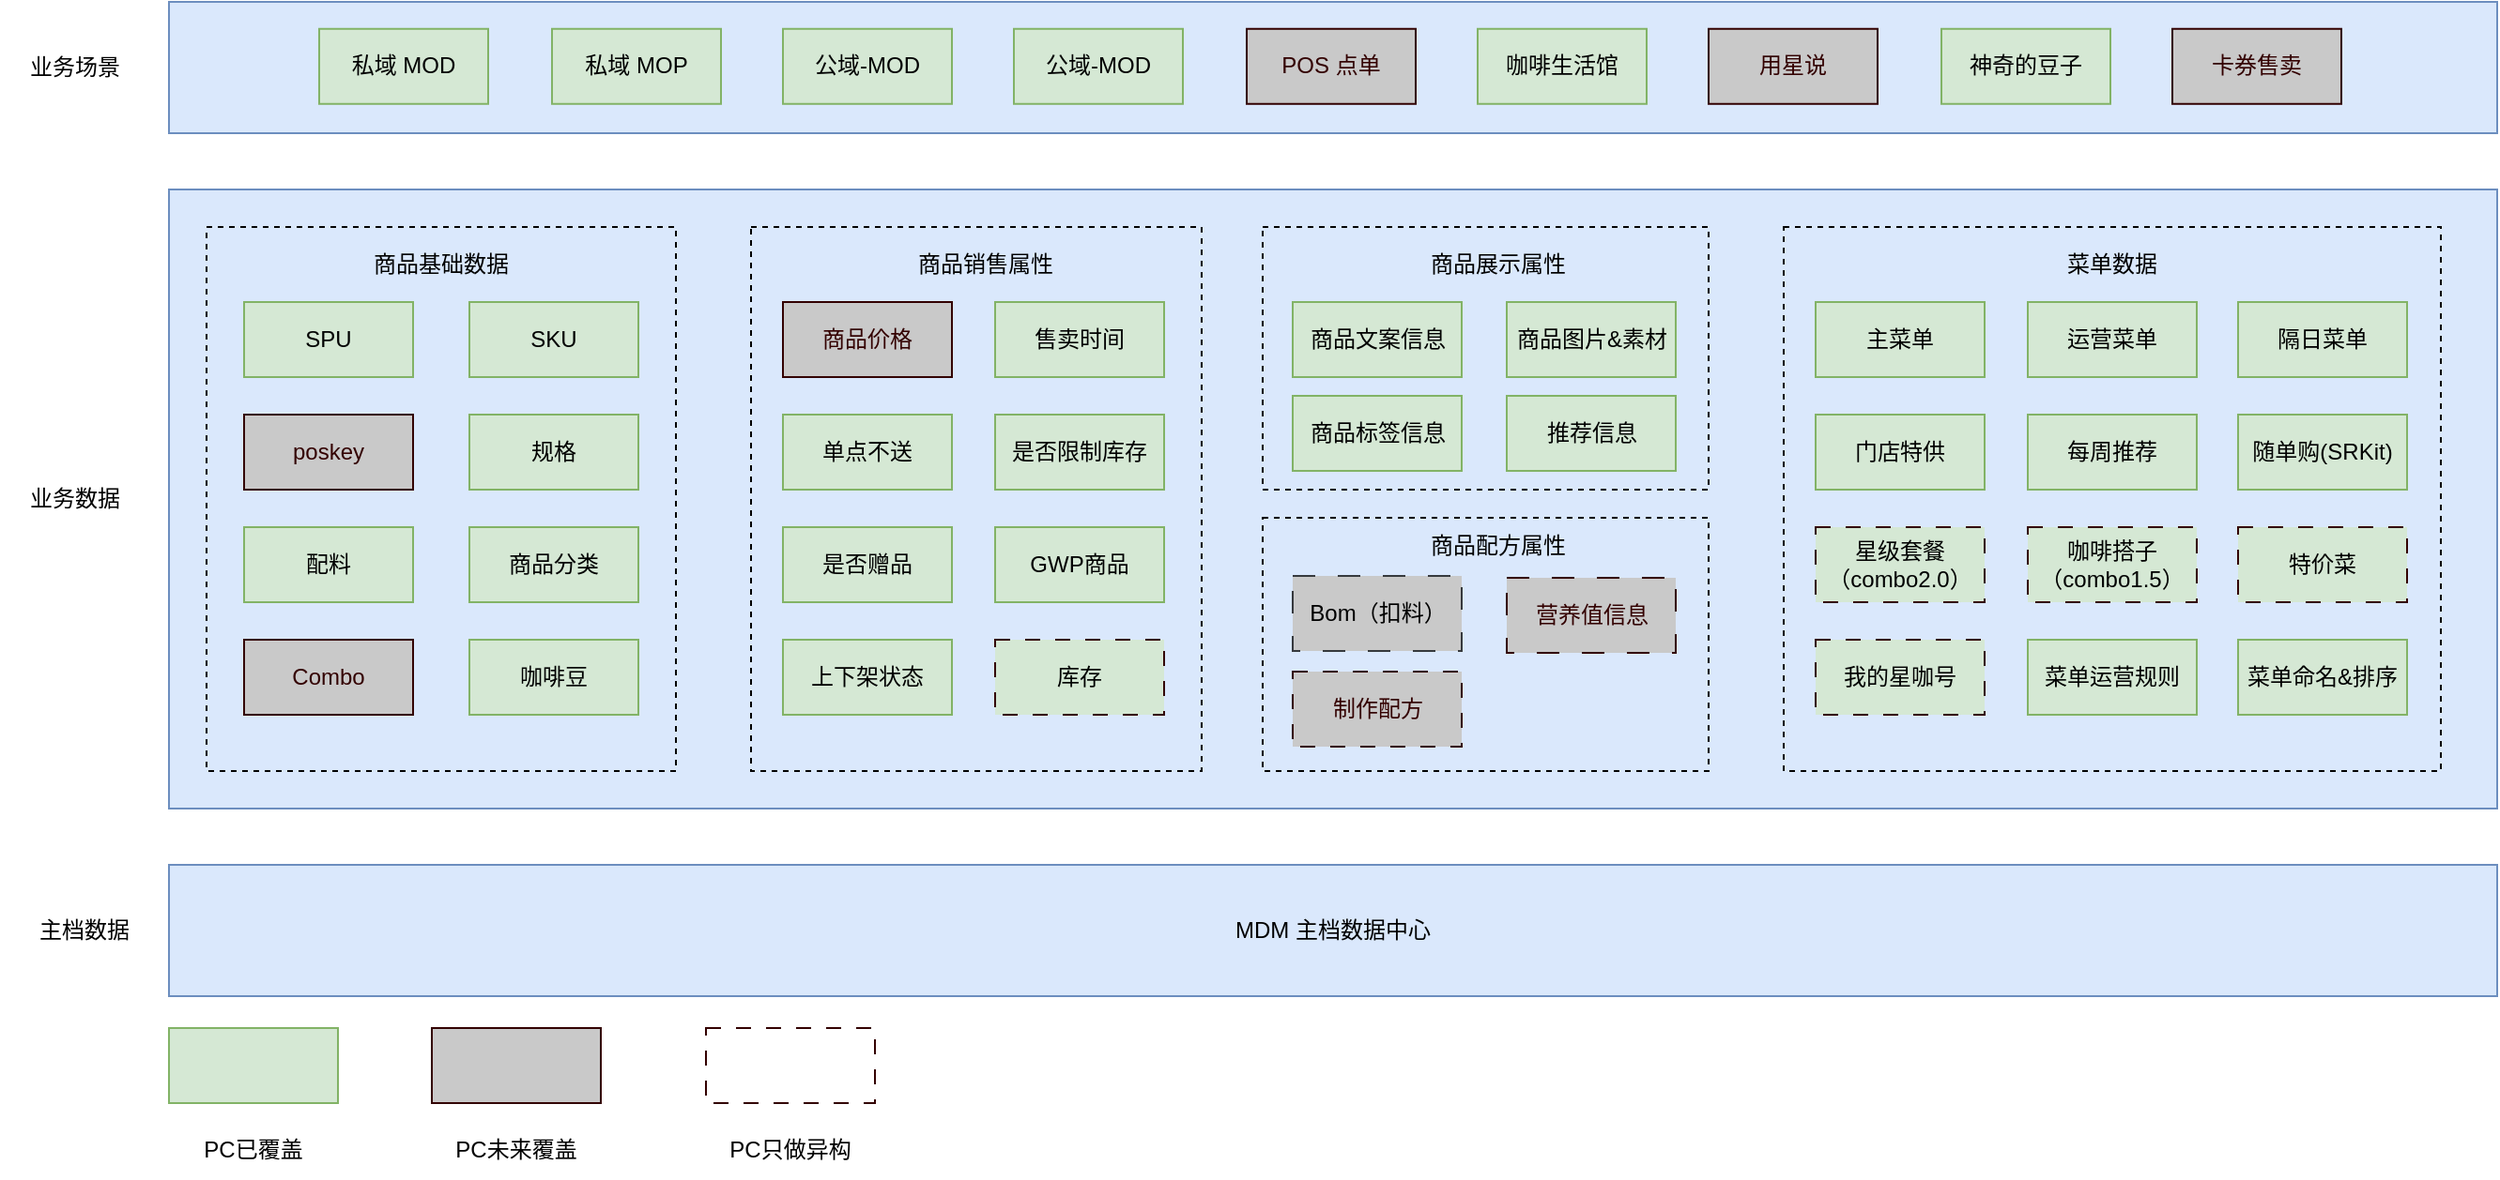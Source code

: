 <mxfile version="24.8.2">
  <diagram name="第 1 页" id="eRAYg7L_3T3pv5g5wy1d">
    <mxGraphModel dx="1026" dy="565" grid="1" gridSize="10" guides="1" tooltips="1" connect="1" arrows="1" fold="1" page="1" pageScale="1" pageWidth="3300" pageHeight="4681" math="0" shadow="0">
      <root>
        <mxCell id="0" />
        <mxCell id="1" parent="0" />
        <mxCell id="4jVG0ttsqznSV5I52BtW-102" value="MDM 主档数据中心" style="rounded=0;whiteSpace=wrap;html=1;fillColor=#dae8fc;strokeColor=#6c8ebf;" parent="1" vertex="1">
          <mxGeometry x="320" y="510" width="1240" height="70" as="geometry" />
        </mxCell>
        <mxCell id="4jVG0ttsqznSV5I52BtW-88" value="" style="rounded=0;whiteSpace=wrap;html=1;fillColor=#dae8fc;strokeColor=#6c8ebf;" parent="1" vertex="1">
          <mxGeometry x="320" y="50" width="1240" height="70" as="geometry" />
        </mxCell>
        <mxCell id="4jVG0ttsqznSV5I52BtW-82" value="业务场景" style="text;html=1;align=center;verticalAlign=middle;whiteSpace=wrap;rounded=0;" parent="1" vertex="1">
          <mxGeometry x="240" y="70" width="60" height="30" as="geometry" />
        </mxCell>
        <mxCell id="4jVG0ttsqznSV5I52BtW-83" value="私域 MOD" style="rounded=0;whiteSpace=wrap;html=1;fillColor=#d5e8d4;strokeColor=#82b366;" parent="1" vertex="1">
          <mxGeometry x="400" y="64.38" width="90" height="40" as="geometry" />
        </mxCell>
        <mxCell id="4jVG0ttsqznSV5I52BtW-84" value="私域 MOP" style="rounded=0;whiteSpace=wrap;html=1;fillColor=#d5e8d4;strokeColor=#82b366;" parent="1" vertex="1">
          <mxGeometry x="524" y="64.38" width="90" height="40" as="geometry" />
        </mxCell>
        <mxCell id="4jVG0ttsqznSV5I52BtW-85" value="公域-MOD" style="rounded=0;whiteSpace=wrap;html=1;fillColor=#d5e8d4;strokeColor=#82b366;" parent="1" vertex="1">
          <mxGeometry x="647" y="64.38" width="90" height="40" as="geometry" />
        </mxCell>
        <mxCell id="4jVG0ttsqznSV5I52BtW-86" value="公域-MOD" style="rounded=0;whiteSpace=wrap;html=1;fillColor=#d5e8d4;strokeColor=#82b366;" parent="1" vertex="1">
          <mxGeometry x="770" y="64.38" width="90" height="40" as="geometry" />
        </mxCell>
        <mxCell id="4jVG0ttsqznSV5I52BtW-87" value="咖啡生活馆" style="rounded=0;whiteSpace=wrap;html=1;fillColor=#d5e8d4;strokeColor=#82b366;" parent="1" vertex="1">
          <mxGeometry x="1017" y="64.38" width="90" height="40" as="geometry" />
        </mxCell>
        <mxCell id="4jVG0ttsqznSV5I52BtW-95" value="主档数据" style="text;html=1;align=center;verticalAlign=middle;whiteSpace=wrap;rounded=0;" parent="1" vertex="1">
          <mxGeometry x="240" y="530" width="70" height="30" as="geometry" />
        </mxCell>
        <mxCell id="dU5oYRAke7bi80Ur_Mct-1" style="edgeStyle=orthogonalEdgeStyle;rounded=0;orthogonalLoop=1;jettySize=auto;html=1;exitX=0.5;exitY=1;exitDx=0;exitDy=0;" parent="1" source="4jVG0ttsqznSV5I52BtW-85" target="4jVG0ttsqznSV5I52BtW-85" edge="1">
          <mxGeometry relative="1" as="geometry" />
        </mxCell>
        <mxCell id="dU5oYRAke7bi80Ur_Mct-2" value="POS 点单" style="rounded=0;whiteSpace=wrap;html=1;fillColor=#C9C9C9;strokeColor=#330000;fontColor=#330000;" parent="1" vertex="1">
          <mxGeometry x="894" y="64.38" width="90" height="40" as="geometry" />
        </mxCell>
        <mxCell id="dU5oYRAke7bi80Ur_Mct-3" value="用星说" style="rounded=0;whiteSpace=wrap;html=1;fillColor=#C9C9C9;strokeColor=#330000;fontColor=#330000;" parent="1" vertex="1">
          <mxGeometry x="1140" y="64.38" width="90" height="40" as="geometry" />
        </mxCell>
        <mxCell id="dU5oYRAke7bi80Ur_Mct-4" value="神奇的豆子" style="rounded=0;whiteSpace=wrap;html=1;fillColor=#d5e8d4;strokeColor=#82b366;" parent="1" vertex="1">
          <mxGeometry x="1264" y="64.38" width="90" height="40" as="geometry" />
        </mxCell>
        <mxCell id="dU5oYRAke7bi80Ur_Mct-5" value="卡券售卖" style="rounded=0;whiteSpace=wrap;html=1;fillColor=#C9C9C9;strokeColor=#330000;fontColor=#330000;" parent="1" vertex="1">
          <mxGeometry x="1387" y="64.38" width="90" height="40" as="geometry" />
        </mxCell>
        <mxCell id="dU5oYRAke7bi80Ur_Mct-6" value="" style="rounded=0;whiteSpace=wrap;html=1;fillColor=#dae8fc;strokeColor=#6c8ebf;" parent="1" vertex="1">
          <mxGeometry x="320" y="150" width="1240" height="330" as="geometry" />
        </mxCell>
        <mxCell id="dU5oYRAke7bi80Ur_Mct-8" value="业务数据" style="text;html=1;align=center;verticalAlign=middle;whiteSpace=wrap;rounded=0;" parent="1" vertex="1">
          <mxGeometry x="230" y="297.5" width="80" height="35" as="geometry" />
        </mxCell>
        <mxCell id="dU5oYRAke7bi80Ur_Mct-43" value="" style="rounded=0;whiteSpace=wrap;html=1;fillColor=#d5e8d4;strokeColor=#82b366;" parent="1" vertex="1">
          <mxGeometry x="320" y="597" width="90" height="40" as="geometry" />
        </mxCell>
        <mxCell id="dU5oYRAke7bi80Ur_Mct-45" value="PC已覆盖" style="text;html=1;align=center;verticalAlign=middle;whiteSpace=wrap;rounded=0;" parent="1" vertex="1">
          <mxGeometry x="330" y="647" width="70" height="30" as="geometry" />
        </mxCell>
        <mxCell id="dU5oYRAke7bi80Ur_Mct-46" value="PC未来覆盖" style="text;html=1;align=center;verticalAlign=middle;whiteSpace=wrap;rounded=0;" parent="1" vertex="1">
          <mxGeometry x="470" y="647" width="70" height="30" as="geometry" />
        </mxCell>
        <mxCell id="dU5oYRAke7bi80Ur_Mct-47" value="PC只做异构" style="text;html=1;align=center;verticalAlign=middle;whiteSpace=wrap;rounded=0;" parent="1" vertex="1">
          <mxGeometry x="616" y="647" width="70" height="30" as="geometry" />
        </mxCell>
        <mxCell id="dU5oYRAke7bi80Ur_Mct-49" value="" style="rounded=0;whiteSpace=wrap;html=1;dashed=1;fillColor=none;" parent="1" vertex="1">
          <mxGeometry x="340" y="170" width="250" height="290" as="geometry" />
        </mxCell>
        <mxCell id="dU5oYRAke7bi80Ur_Mct-51" value="商品基础数据" style="text;html=1;align=center;verticalAlign=middle;whiteSpace=wrap;rounded=0;" parent="1" vertex="1">
          <mxGeometry x="425" y="170" width="80" height="40" as="geometry" />
        </mxCell>
        <mxCell id="dU5oYRAke7bi80Ur_Mct-18" value="SPU" style="rounded=0;whiteSpace=wrap;html=1;fillColor=#d5e8d4;strokeColor=#82b366;" parent="1" vertex="1">
          <mxGeometry x="360" y="210" width="90" height="40" as="geometry" />
        </mxCell>
        <mxCell id="dU5oYRAke7bi80Ur_Mct-19" value="SKU" style="rounded=0;whiteSpace=wrap;html=1;fillColor=#d5e8d4;strokeColor=#82b366;" parent="1" vertex="1">
          <mxGeometry x="480" y="210" width="90" height="40" as="geometry" />
        </mxCell>
        <mxCell id="dU5oYRAke7bi80Ur_Mct-20" value="poskey" style="rounded=0;whiteSpace=wrap;html=1;fillColor=#C9C9C9;strokeColor=#330000;fontColor=#330000;" parent="1" vertex="1">
          <mxGeometry x="360" y="270" width="90" height="40" as="geometry" />
        </mxCell>
        <mxCell id="dU5oYRAke7bi80Ur_Mct-21" value="规格" style="rounded=0;whiteSpace=wrap;html=1;fillColor=#d5e8d4;strokeColor=#82b366;" parent="1" vertex="1">
          <mxGeometry x="480" y="270" width="90" height="40" as="geometry" />
        </mxCell>
        <mxCell id="dU5oYRAke7bi80Ur_Mct-22" value="配料" style="rounded=0;whiteSpace=wrap;html=1;fillColor=#d5e8d4;strokeColor=#82b366;" parent="1" vertex="1">
          <mxGeometry x="360" y="330" width="90" height="40" as="geometry" />
        </mxCell>
        <mxCell id="dU5oYRAke7bi80Ur_Mct-24" value="商品分类" style="rounded=0;whiteSpace=wrap;html=1;fillColor=#d5e8d4;strokeColor=#82b366;" parent="1" vertex="1">
          <mxGeometry x="480" y="330" width="90" height="40" as="geometry" />
        </mxCell>
        <mxCell id="dU5oYRAke7bi80Ur_Mct-32" value="Combo" style="rounded=0;whiteSpace=wrap;html=1;fillColor=#C9C9C9;strokeColor=#330000;fontColor=#330000;" parent="1" vertex="1">
          <mxGeometry x="360" y="390" width="90" height="40" as="geometry" />
        </mxCell>
        <mxCell id="dU5oYRAke7bi80Ur_Mct-35" value="咖啡豆" style="rounded=0;whiteSpace=wrap;html=1;fillColor=#d5e8d4;strokeColor=#82b366;" parent="1" vertex="1">
          <mxGeometry x="480" y="390" width="90" height="40" as="geometry" />
        </mxCell>
        <mxCell id="dU5oYRAke7bi80Ur_Mct-53" value="" style="rounded=0;whiteSpace=wrap;html=1;dashed=1;fillColor=none;" parent="1" vertex="1">
          <mxGeometry x="630" y="170" width="240" height="290" as="geometry" />
        </mxCell>
        <mxCell id="dU5oYRAke7bi80Ur_Mct-54" value="商品销售属性" style="text;html=1;align=center;verticalAlign=middle;whiteSpace=wrap;rounded=0;" parent="1" vertex="1">
          <mxGeometry x="715" y="170" width="80" height="40" as="geometry" />
        </mxCell>
        <mxCell id="dU5oYRAke7bi80Ur_Mct-33" value="商品价格" style="rounded=0;whiteSpace=wrap;html=1;fillColor=#C9C9C9;strokeColor=#330000;fontColor=#330000;" parent="1" vertex="1">
          <mxGeometry x="647" y="210" width="90" height="40" as="geometry" />
        </mxCell>
        <mxCell id="dU5oYRAke7bi80Ur_Mct-55" value="售卖时间" style="rounded=0;whiteSpace=wrap;html=1;fillColor=#d5e8d4;strokeColor=#82b366;" parent="1" vertex="1">
          <mxGeometry x="760" y="210" width="90" height="40" as="geometry" />
        </mxCell>
        <mxCell id="dU5oYRAke7bi80Ur_Mct-56" value="" style="rounded=0;whiteSpace=wrap;html=1;dashed=1;fillColor=none;" parent="1" vertex="1">
          <mxGeometry x="902.5" y="325" width="237.5" height="135" as="geometry" />
        </mxCell>
        <mxCell id="dU5oYRAke7bi80Ur_Mct-57" value="商品配方属性" style="text;html=1;align=center;verticalAlign=middle;whiteSpace=wrap;rounded=0;" parent="1" vertex="1">
          <mxGeometry x="987.5" y="320" width="80" height="40" as="geometry" />
        </mxCell>
        <mxCell id="dU5oYRAke7bi80Ur_Mct-58" value="" style="rounded=0;whiteSpace=wrap;html=1;dashed=1;fillColor=none;" parent="1" vertex="1">
          <mxGeometry x="902.5" y="170" width="237.5" height="140" as="geometry" />
        </mxCell>
        <mxCell id="dU5oYRAke7bi80Ur_Mct-59" value="商品展示属性" style="text;html=1;align=center;verticalAlign=middle;whiteSpace=wrap;rounded=0;" parent="1" vertex="1">
          <mxGeometry x="987.5" y="170" width="80" height="40" as="geometry" />
        </mxCell>
        <mxCell id="dU5oYRAke7bi80Ur_Mct-60" value="单点不送" style="rounded=0;whiteSpace=wrap;html=1;fillColor=#d5e8d4;strokeColor=#82b366;" parent="1" vertex="1">
          <mxGeometry x="647" y="270" width="90" height="40" as="geometry" />
        </mxCell>
        <mxCell id="dU5oYRAke7bi80Ur_Mct-61" value="是否限制库存" style="rounded=0;whiteSpace=wrap;html=1;fillColor=#d5e8d4;strokeColor=#82b366;" parent="1" vertex="1">
          <mxGeometry x="760" y="270" width="90" height="40" as="geometry" />
        </mxCell>
        <mxCell id="dU5oYRAke7bi80Ur_Mct-62" value="是否赠品" style="rounded=0;whiteSpace=wrap;html=1;fillColor=#d5e8d4;strokeColor=#82b366;" parent="1" vertex="1">
          <mxGeometry x="647" y="330" width="90" height="40" as="geometry" />
        </mxCell>
        <mxCell id="dU5oYRAke7bi80Ur_Mct-63" value="GWP商品" style="rounded=0;whiteSpace=wrap;html=1;fillColor=#d5e8d4;strokeColor=#82b366;" parent="1" vertex="1">
          <mxGeometry x="760" y="330" width="90" height="40" as="geometry" />
        </mxCell>
        <mxCell id="dU5oYRAke7bi80Ur_Mct-64" value="库存" style="rounded=0;whiteSpace=wrap;html=1;fillColor=#d5e8d4;strokeColor=#330000;dashed=1;dashPattern=8 8;" parent="1" vertex="1">
          <mxGeometry x="760" y="390" width="90" height="40" as="geometry" />
        </mxCell>
        <mxCell id="dU5oYRAke7bi80Ur_Mct-65" value="商品文案信息" style="rounded=0;whiteSpace=wrap;html=1;fillColor=#d5e8d4;strokeColor=#82b366;" parent="1" vertex="1">
          <mxGeometry x="918.5" y="210" width="90" height="40" as="geometry" />
        </mxCell>
        <mxCell id="dU5oYRAke7bi80Ur_Mct-66" value="商品图片&amp;amp;素材" style="rounded=0;whiteSpace=wrap;html=1;fillColor=#d5e8d4;strokeColor=#82b366;" parent="1" vertex="1">
          <mxGeometry x="1032.5" y="210" width="90" height="40" as="geometry" />
        </mxCell>
        <mxCell id="dU5oYRAke7bi80Ur_Mct-67" value="商品标签信息" style="rounded=0;whiteSpace=wrap;html=1;fillColor=#d5e8d4;strokeColor=#82b366;" parent="1" vertex="1">
          <mxGeometry x="918.5" y="260" width="90" height="40" as="geometry" />
        </mxCell>
        <mxCell id="dU5oYRAke7bi80Ur_Mct-69" value="推荐信息" style="rounded=0;whiteSpace=wrap;html=1;fillColor=#d5e8d4;strokeColor=#82b366;" parent="1" vertex="1">
          <mxGeometry x="1032.5" y="260" width="90" height="40" as="geometry" />
        </mxCell>
        <mxCell id="dU5oYRAke7bi80Ur_Mct-25" value="Bom（扣料）" style="rounded=0;whiteSpace=wrap;html=1;fillColor=#C9C9C9;strokeColor=#36393d;dashed=1;dashPattern=12 12;" parent="1" vertex="1">
          <mxGeometry x="918.5" y="356" width="90" height="40" as="geometry" />
        </mxCell>
        <mxCell id="dU5oYRAke7bi80Ur_Mct-26" value="营养值信息" style="rounded=0;whiteSpace=wrap;html=1;fillColor=#C9C9C9;strokeColor=#330000;fontColor=#330000;dashed=1;dashPattern=12 12;" parent="1" vertex="1">
          <mxGeometry x="1032.5" y="357" width="90" height="40" as="geometry" />
        </mxCell>
        <mxCell id="dU5oYRAke7bi80Ur_Mct-27" value="制作配方" style="rounded=0;whiteSpace=wrap;html=1;fillColor=#C9C9C9;strokeColor=#330000;fontColor=#330000;dashed=1;dashPattern=8 8;" parent="1" vertex="1">
          <mxGeometry x="918.5" y="407" width="90" height="40" as="geometry" />
        </mxCell>
        <mxCell id="dU5oYRAke7bi80Ur_Mct-70" value="" style="rounded=0;whiteSpace=wrap;html=1;dashed=1;fillColor=none;" parent="1" vertex="1">
          <mxGeometry x="1180" y="170" width="350" height="290" as="geometry" />
        </mxCell>
        <mxCell id="dU5oYRAke7bi80Ur_Mct-71" value="菜单数据" style="text;html=1;align=center;verticalAlign=middle;whiteSpace=wrap;rounded=0;" parent="1" vertex="1">
          <mxGeometry x="1315" y="170" width="80" height="40" as="geometry" />
        </mxCell>
        <mxCell id="dU5oYRAke7bi80Ur_Mct-74" value="隔日菜单" style="rounded=0;whiteSpace=wrap;html=1;fillColor=#d5e8d4;strokeColor=#82b366;" parent="1" vertex="1">
          <mxGeometry x="1422" y="210" width="90" height="40" as="geometry" />
        </mxCell>
        <mxCell id="dU5oYRAke7bi80Ur_Mct-75" value="门店特供" style="rounded=0;whiteSpace=wrap;html=1;fillColor=#d5e8d4;strokeColor=#82b366;" parent="1" vertex="1">
          <mxGeometry x="1197" y="270" width="90" height="40" as="geometry" />
        </mxCell>
        <mxCell id="dU5oYRAke7bi80Ur_Mct-76" value="每周推荐" style="rounded=0;whiteSpace=wrap;html=1;fillColor=#d5e8d4;strokeColor=#82b366;" parent="1" vertex="1">
          <mxGeometry x="1310" y="270" width="90" height="40" as="geometry" />
        </mxCell>
        <mxCell id="dU5oYRAke7bi80Ur_Mct-77" value="随单购(SRKit)" style="rounded=0;whiteSpace=wrap;html=1;fillColor=#d5e8d4;strokeColor=#82b366;" parent="1" vertex="1">
          <mxGeometry x="1422" y="270" width="90" height="40" as="geometry" />
        </mxCell>
        <mxCell id="dU5oYRAke7bi80Ur_Mct-78" value="星级套餐（combo2.0）" style="rounded=0;whiteSpace=wrap;html=1;fillColor=#d5e8d4;strokeColor=#330000;dashed=1;dashPattern=8 8;" parent="1" vertex="1">
          <mxGeometry x="1197" y="330" width="90" height="40" as="geometry" />
        </mxCell>
        <mxCell id="dU5oYRAke7bi80Ur_Mct-79" value="主菜单" style="rounded=0;whiteSpace=wrap;html=1;fillColor=#d5e8d4;strokeColor=#82b366;" parent="1" vertex="1">
          <mxGeometry x="1197" y="210" width="90" height="40" as="geometry" />
        </mxCell>
        <mxCell id="dU5oYRAke7bi80Ur_Mct-80" value="运营菜单" style="rounded=0;whiteSpace=wrap;html=1;fillColor=#d5e8d4;strokeColor=#82b366;" parent="1" vertex="1">
          <mxGeometry x="1310" y="210" width="90" height="40" as="geometry" />
        </mxCell>
        <mxCell id="dU5oYRAke7bi80Ur_Mct-81" value="我的星咖号" style="rounded=0;whiteSpace=wrap;html=1;fillColor=#d5e8d4;strokeColor=#330000;dashed=1;dashPattern=8 8;" parent="1" vertex="1">
          <mxGeometry x="1197" y="390" width="90" height="40" as="geometry" />
        </mxCell>
        <mxCell id="dU5oYRAke7bi80Ur_Mct-82" value="" style="rounded=0;whiteSpace=wrap;html=1;fillColor=none;strokeColor=#330000;fontColor=#330000;dashed=1;dashPattern=8 8;" parent="1" vertex="1">
          <mxGeometry x="606" y="597" width="90" height="40" as="geometry" />
        </mxCell>
        <mxCell id="dU5oYRAke7bi80Ur_Mct-83" value="" style="rounded=0;whiteSpace=wrap;html=1;fillColor=#C9C9C9;strokeColor=#330000;fontColor=#330000;" parent="1" vertex="1">
          <mxGeometry x="460" y="597" width="90" height="40" as="geometry" />
        </mxCell>
        <mxCell id="dU5oYRAke7bi80Ur_Mct-86" value="咖啡搭子（combo1.5）" style="rounded=0;whiteSpace=wrap;html=1;fillColor=#d5e8d4;strokeColor=#330000;dashed=1;dashPattern=8 8;" parent="1" vertex="1">
          <mxGeometry x="1310" y="330" width="90" height="40" as="geometry" />
        </mxCell>
        <mxCell id="dU5oYRAke7bi80Ur_Mct-87" value="特价菜" style="rounded=0;whiteSpace=wrap;html=1;fillColor=#d5e8d4;strokeColor=#330000;dashed=1;dashPattern=8 8;" parent="1" vertex="1">
          <mxGeometry x="1422" y="330" width="90" height="40" as="geometry" />
        </mxCell>
        <mxCell id="dU5oYRAke7bi80Ur_Mct-89" value="菜单运营规则" style="rounded=0;whiteSpace=wrap;html=1;fillColor=#d5e8d4;strokeColor=#82b366;" parent="1" vertex="1">
          <mxGeometry x="1310" y="390" width="90" height="40" as="geometry" />
        </mxCell>
        <mxCell id="dU5oYRAke7bi80Ur_Mct-90" value="菜单命名&amp;amp;排序" style="rounded=0;whiteSpace=wrap;html=1;fillColor=#d5e8d4;strokeColor=#82b366;" parent="1" vertex="1">
          <mxGeometry x="1422" y="390" width="90" height="40" as="geometry" />
        </mxCell>
        <mxCell id="kRfiSciBcvB_tHVXzIQT-1" value="上下架状态" style="rounded=0;whiteSpace=wrap;html=1;fillColor=#d5e8d4;strokeColor=#82b366;" vertex="1" parent="1">
          <mxGeometry x="647" y="390" width="90" height="40" as="geometry" />
        </mxCell>
      </root>
    </mxGraphModel>
  </diagram>
</mxfile>
